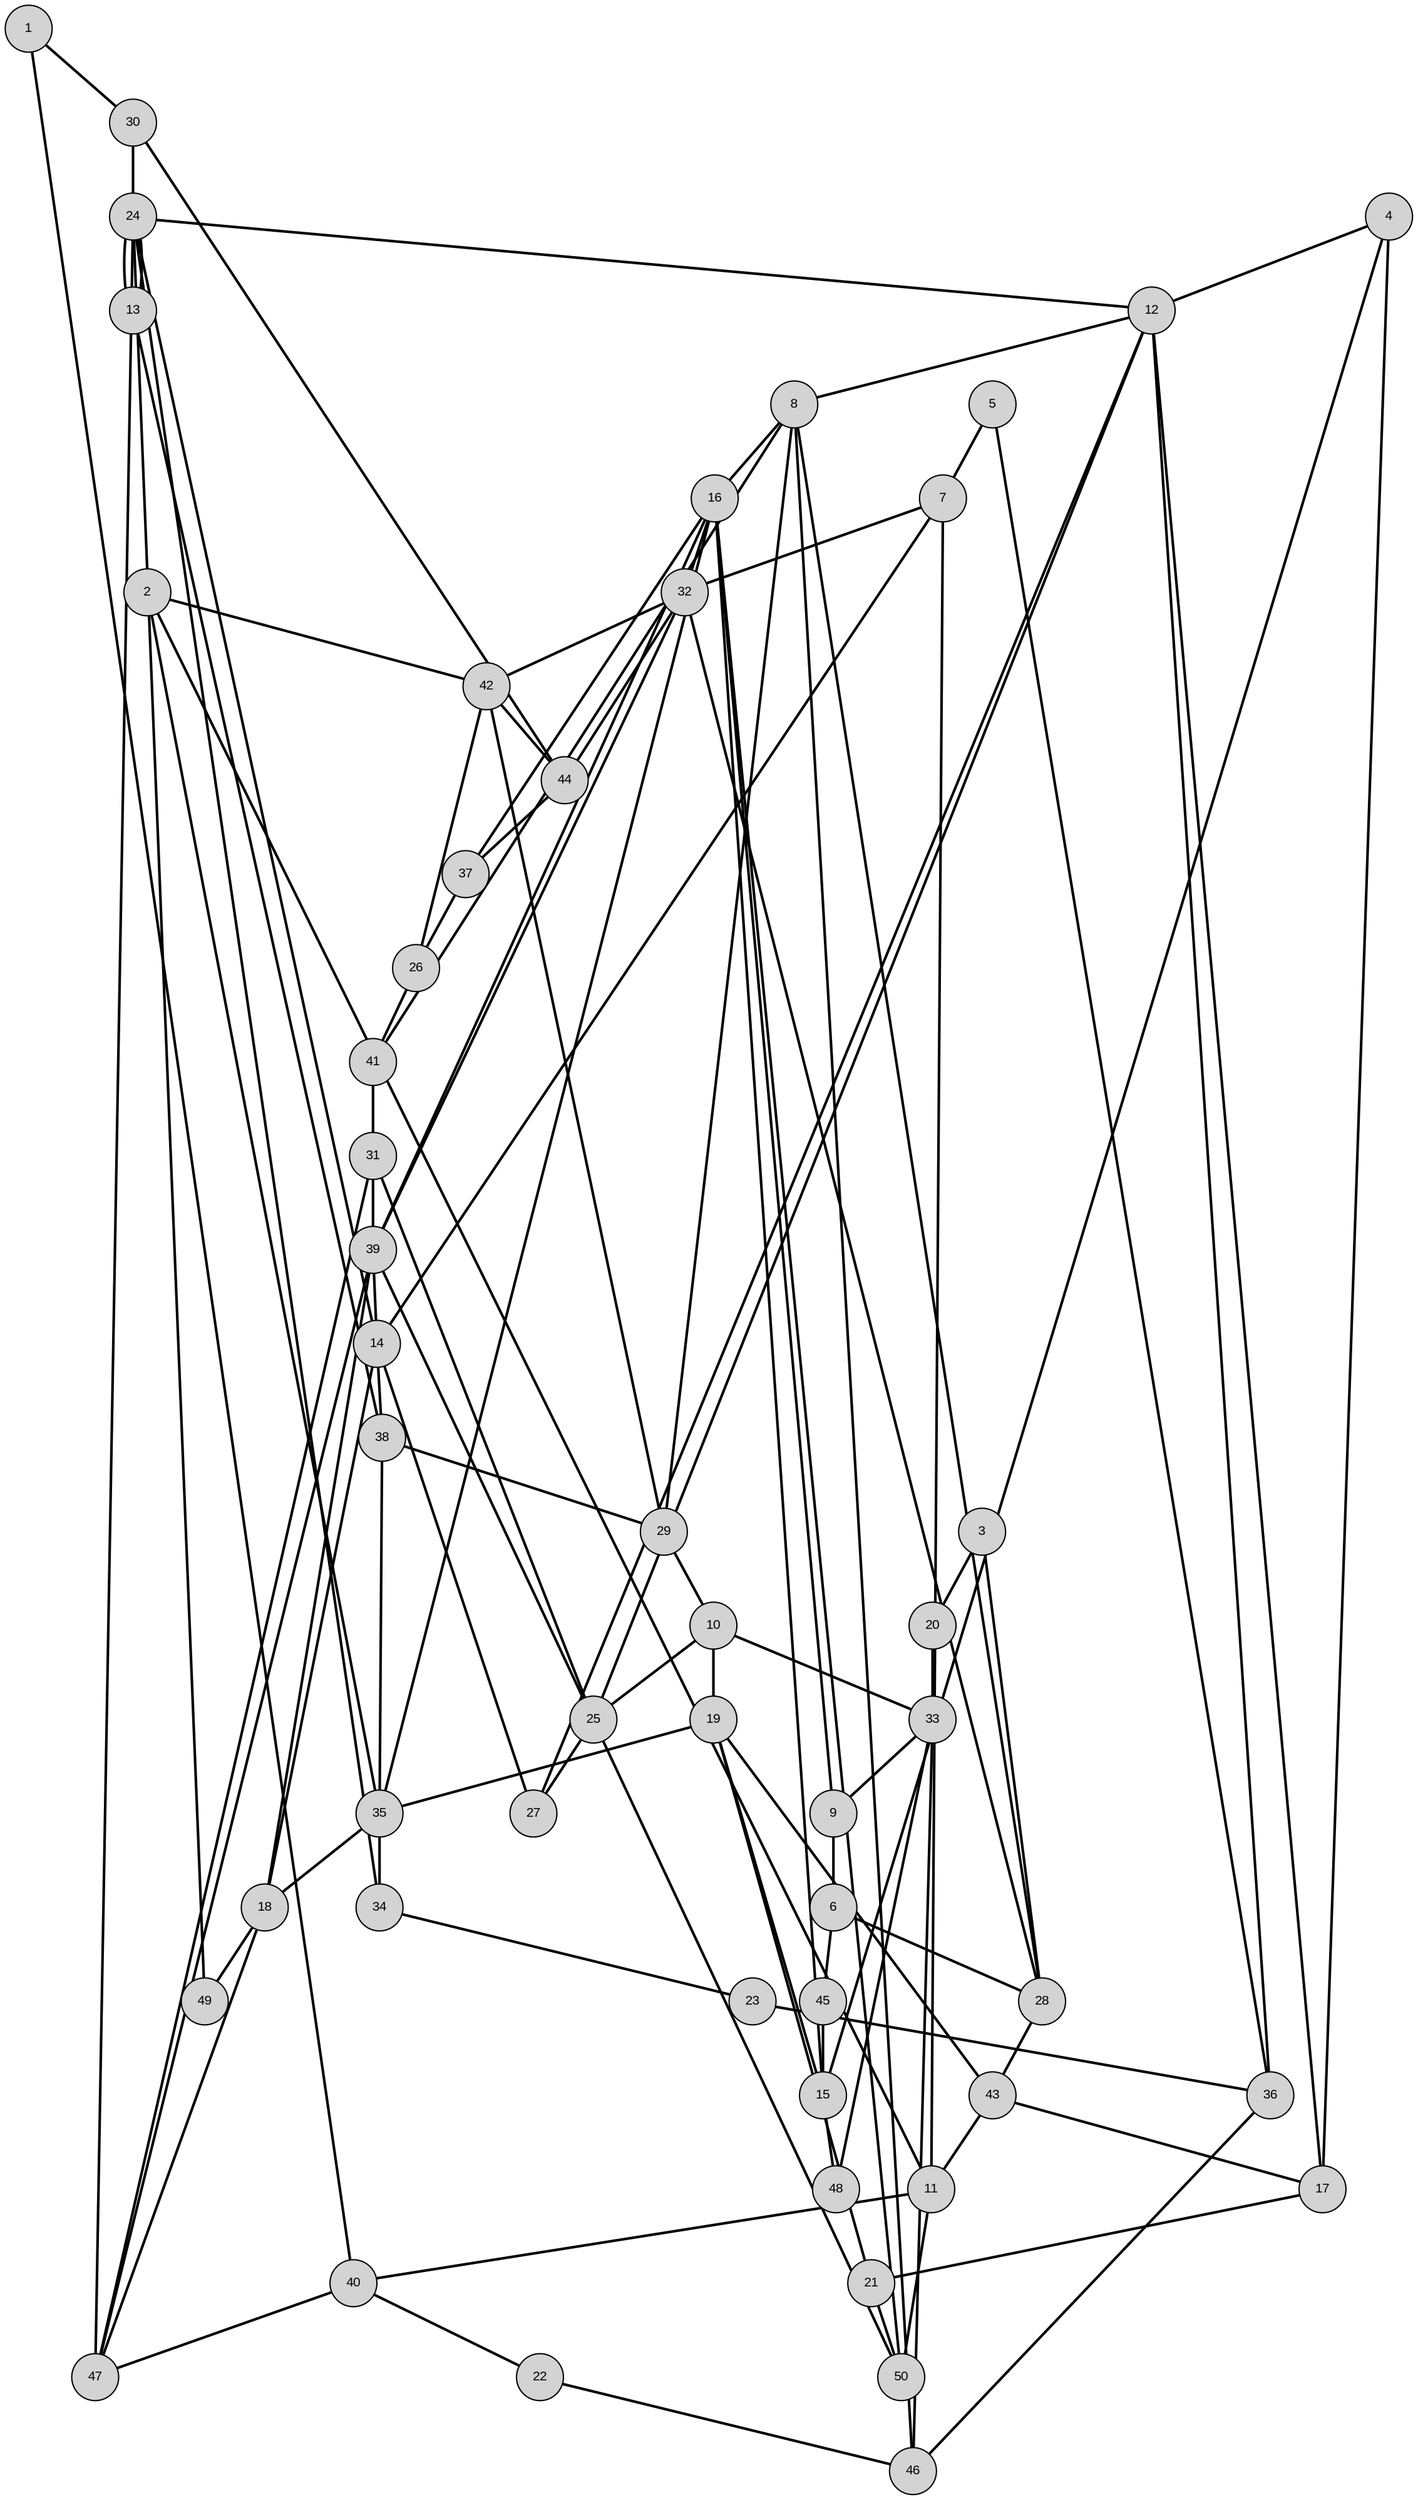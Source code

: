 graph G {
        graph [K=1,
                bb="0,0,1216,1042",
                outputorder=edgesfirst,
                splines=line
        ];
        node [fixedsize=true,
                fontname=Arial,        
                fontsize=10,
                label="\N",
                shape=circle,
                style=filled
        ];
        edge [arrowhead=none,
                penwidth=2
        ];
        1       [height=0.5,
                
                pos="18.238,341.37!",
                width=0.5];
        30      [height=0.5,
                
                pos="157.83,433.16!",
                width=0.5];
        40      [height=0.5,
                
                pos="270.2,373.94!",
                width=0.5];
        24      [height=0.5,
                
                pos="335.91,669.45!",
                width=0.5];
        44      [height=0.5,
                
                pos="311.58,201.34!",
                width=0.5];
        47      [height=0.5,
                
                pos="327.42,488.04!",
                width=0.5];
        22      [height=0.5,
                
                pos="499.02,490.58!",
                width=0.5];
        8       [height=0.5,
                
                pos="721.38,344.9!",
                width=0.5];
        46      [height=0.5,
                
                pos="780.14,579.61!",
                width=0.5];
        16      [height=0.5,
                
                pos="671.31,306.45!",
                width=0.5];
        39      [height=0.5,
                
                pos="451.37,418.56!",
                width=0.5];
        50      [height=0.5,
                
                pos="613.61,228.92!",
                width=0.5];
        32      [height=0.5,
                
                pos="538.88,246.61!",
                width=0.5];
        10      [height=0.5,
                
                pos="844.32,532.78!",
                width=0.5];
        25      [height=0.5,
                
                pos="731.46,648.88!",
                width=0.5];
        19      [height=0.5,
                
                pos="776.05,421.05!",
                width=0.5];
        33      [height=0.5,
                
                pos="1035.7,422.09!",
                width=0.5];
        12      [height=0.5,
                
                pos="645.81,596.55!",
                width=0.5];
        27      [height=0.5,
                
                pos="623.16,771.92!",
                width=0.5];
        35      [height=0.5,
                
                pos="520.9,564.51!",
                width=0.5];
        15      [height=0.5,
                
                pos="946.83,382.4!",
                width=0.5];
        43      [height=0.5,
                
                pos="733.35,262.99!",
                width=0.5];
        9       [height=0.5,
                
                pos="930.2,251.82!",
                width=0.5];
        48      [height=0.5,
                
                pos="1197.6,446!",
                width=0.5];
        36      [height=0.5,
                
                pos="717.54,801.11!",
                width=0.5];
        17      [height=0.5,
                
                pos="833.12,429.46!",
                width=0.5];
        21      [height=0.5,
                
                pos="811.53,268.67!",
                width=0.5];
        13      [height=0.5,
                
                pos="266.69,865.36!",
                width=0.5];
        38      [height=0.5,
                
                pos="456.99,695.2!",
                width=0.5];
        29      [height=0.5,
                
                pos="616.79,483.12!",
                width=0.5];
        49      [height=0.5,
                
                pos="114.51,731.26!",
                width=0.5];
        14      [height=0.5,
                
                pos="423.28,636.67!",
                width=0.5];
        18      [height=0.5,
                
                pos="317.2,583.17!",
                width=0.5];
        37      [height=0.5,
                
                pos="462.69,97.241!",
                width=0.5];
        34      [height=0.5,
                
                pos="461.47,836.62!",
                width=0.5];
        2       [height=0.5,
                
                pos="373.52,377.5!",
                width=0.5];
        42      [height=0.5,
                
                pos="427,217.55!",
                width=0.5];
        11      [height=0.5,
                
                pos="458.63,311.38!",
                width=0.5];
        26      [height=0.5,
                
                pos="441.31,17.81!",
                width=0.5];
        41      [height=0.5,
                
                pos="585.31,178.5!",
                width=0.5];
        31      [height=0.5,
                
                pos="537.64,409.5!",
                width=0.5];
        28      [height=0.5,
                
                pos="804.71,157.84!",
                width=0.5];
        3       [height=0.5,
                
                pos="1057.1,46.122!",
                width=0.5];
        20      [height=0.5,
                
                pos="1172.2,230.26!",
                width=0.5];
        6       [height=0.5,
                
                pos="1056.7,134.17!",
                width=0.5];
        45      [height=0.5,
                
                pos="1174.3,274.79!",
                width=0.5];
        4       [height=0.5,
                
                pos="922.38,592.57!",
                width=0.5];
        23      [height=0.5,
                
                pos="608.44,1024!",
                width=0.5];
        5       [height=0.5,
                
                pos="522.9,779.65!",
                width=0.5];
        7       [height=0.5,
                
                pos="453.33,538.68!",
                width=0.5];
        32 -- 28        [f=1];
        1 -- 30 [f=1];
        1 -- 40 [f=14];
        30 -- 24        [f=1];
        30 -- 44        [f=15];
        40 -- 47        [f=1];
        40 -- 22        [f=1];
        8 -- 46 [f=1];
        8 -- 16 [f=18];
        16 -- 39        [f=8];
        16 -- 50        [f=2];
        16 -- 32        [f=14];
        10 -- 25        [f=1];
        10 -- 19        [f=5];
        10 -- 33        [f=1];
        25 -- 12        [f=1];
        25 -- 27        [f=1];
        19 -- 35        [f=4];
        19 -- 15        [f=9];
        19 -- 43        [f=4];
        33 -- 46        [f=3];
        33 -- 9 [f=2];
        33 -- 48        [f=17];
        12 -- 8 [f=1];
        12 -- 36        [f=5];
        12 -- 17        [f=16];
        36 -- 46        [f=4];
        17 -- 21        [f=4];
        13 -- 38        [f=1];
        13 -- 24        [f=19];
        38 -- 29        [f=1];
        38 -- 35        [f=15];
        24 -- 12        [f=19];
        24 -- 13        [f=1];
        24 -- 49        [f=1];
        24 -- 47        [f=12];
        27 -- 12        [f=1];
        27 -- 14        [f=8];
        14 -- 38        [f=18];
        14 -- 24        [f=15];
        14 -- 18        [f=2];
        29 -- 8 [f=17];
        29 -- 10        [f=1];
        44 -- 37        [f=2];
        44 -- 32        [f=15];
        35 -- 16        [f=6];
        35 -- 18        [f=16];
        35 -- 34        [f=4];
        2 -- 35 [f=3];
        2 -- 42 [f=2];
        2 -- 11 [f=19];
        42 -- 29        [f=12];
        42 -- 44        [f=2];
        11 -- 40        [f=1];
        11 -- 50        [f=1];
        18 -- 49        [f=2];
        18 -- 47        [f=20];
        26 -- 42        [f=15];
        26 -- 41        [f=2];
        41 -- 8 [f=16];
        41 -- 31        [f=2];
        31 -- 25        [f=14];
        31 -- 47        [f=17];
        31 -- 39        [f=2];
        39 -- 47        [f=10];
        39 -- 14        [f=2];
        39 -- 18        [f=17];
        39 -- 50        [f=2];
        37 -- 16        [f=14];
        37 -- 26        [f=2];
        32 -- 42        [f=15];
        32 -- 39        [f=13];
        3 -- 20 [f=2];
        3 -- 28 [f=19];
        20 -- 33        [f=2];
        28 -- 8 [f=18];
        28 -- 43        [f=1];
        6 -- 28 [f=10];
        6 -- 45 [f=2];
        45 -- 15        [f=2];
        9 -- 16 [f=1];
        9 -- 6  [f=2];
        15 -- 16        [f=2];
        15 -- 48        [f=2];
        4 -- 12 [f=16];
        4 -- 17 [f=4];
        4 -- 15 [f=6];
        21 -- 19        [f=4];
        21 -- 50        [f=4];
        43 -- 17        [f=19];
        43 -- 11        [f=1];
        23 -- 36        [f=4];
        34 -- 24        [f=11];
        34 -- 23        [f=4];
        5 -- 36 [f=6];
        5 -- 7  [f=1];
        7 -- 14 [f=17];
        7 -- 11 [f=2];
        7 -- 32 [f=1];
        22 -- 46        [f=1];
}